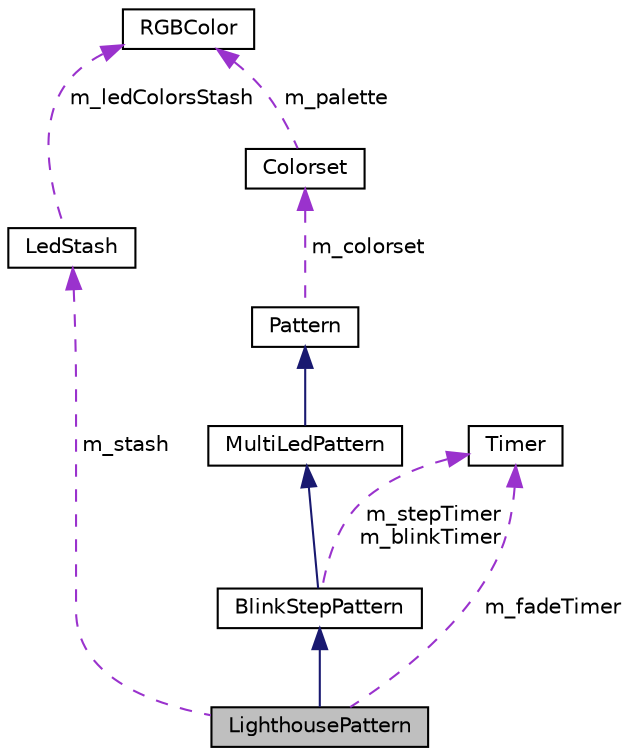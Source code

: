 digraph "LighthousePattern"
{
 // INTERACTIVE_SVG=YES
 // LATEX_PDF_SIZE
  bgcolor="transparent";
  edge [fontname="Helvetica",fontsize="10",labelfontname="Helvetica",labelfontsize="10"];
  node [fontname="Helvetica",fontsize="10",shape=record];
  Node1 [label="LighthousePattern",height=0.2,width=0.4,color="black", fillcolor="grey75", style="filled", fontcolor="black",tooltip=" "];
  Node2 -> Node1 [dir="back",color="midnightblue",fontsize="10",style="solid",fontname="Helvetica"];
  Node2 [label="BlinkStepPattern",height=0.2,width=0.4,color="black",URL="$classBlinkStepPattern.html",tooltip=" "];
  Node3 -> Node2 [dir="back",color="midnightblue",fontsize="10",style="solid",fontname="Helvetica"];
  Node3 [label="MultiLedPattern",height=0.2,width=0.4,color="black",URL="$classMultiLedPattern.html",tooltip=" "];
  Node4 -> Node3 [dir="back",color="midnightblue",fontsize="10",style="solid",fontname="Helvetica"];
  Node4 [label="Pattern",height=0.2,width=0.4,color="black",URL="$classPattern.html",tooltip=" "];
  Node5 -> Node4 [dir="back",color="darkorchid3",fontsize="10",style="dashed",label=" m_colorset" ,fontname="Helvetica"];
  Node5 [label="Colorset",height=0.2,width=0.4,color="black",URL="$classColorset.html",tooltip=" "];
  Node6 -> Node5 [dir="back",color="darkorchid3",fontsize="10",style="dashed",label=" m_palette" ,fontname="Helvetica"];
  Node6 [label="RGBColor",height=0.2,width=0.4,color="black",URL="$classRGBColor.html",tooltip=" "];
  Node7 -> Node2 [dir="back",color="darkorchid3",fontsize="10",style="dashed",label=" m_stepTimer\nm_blinkTimer" ,fontname="Helvetica"];
  Node7 [label="Timer",height=0.2,width=0.4,color="black",URL="$classTimer.html",tooltip=" "];
  Node8 -> Node1 [dir="back",color="darkorchid3",fontsize="10",style="dashed",label=" m_stash" ,fontname="Helvetica"];
  Node8 [label="LedStash",height=0.2,width=0.4,color="black",URL="$classLedStash.html",tooltip=" "];
  Node6 -> Node8 [dir="back",color="darkorchid3",fontsize="10",style="dashed",label=" m_ledColorsStash" ,fontname="Helvetica"];
  Node7 -> Node1 [dir="back",color="darkorchid3",fontsize="10",style="dashed",label=" m_fadeTimer" ,fontname="Helvetica"];
}
